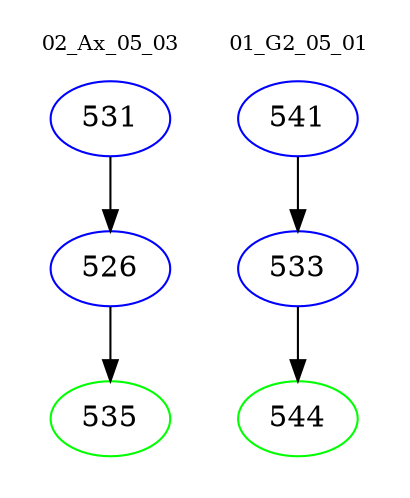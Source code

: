 digraph{
subgraph cluster_0 {
color = white
label = "02_Ax_05_03";
fontsize=10;
T0_531 [label="531", color="blue"]
T0_531 -> T0_526 [color="black"]
T0_526 [label="526", color="blue"]
T0_526 -> T0_535 [color="black"]
T0_535 [label="535", color="green"]
}
subgraph cluster_1 {
color = white
label = "01_G2_05_01";
fontsize=10;
T1_541 [label="541", color="blue"]
T1_541 -> T1_533 [color="black"]
T1_533 [label="533", color="blue"]
T1_533 -> T1_544 [color="black"]
T1_544 [label="544", color="green"]
}
}
